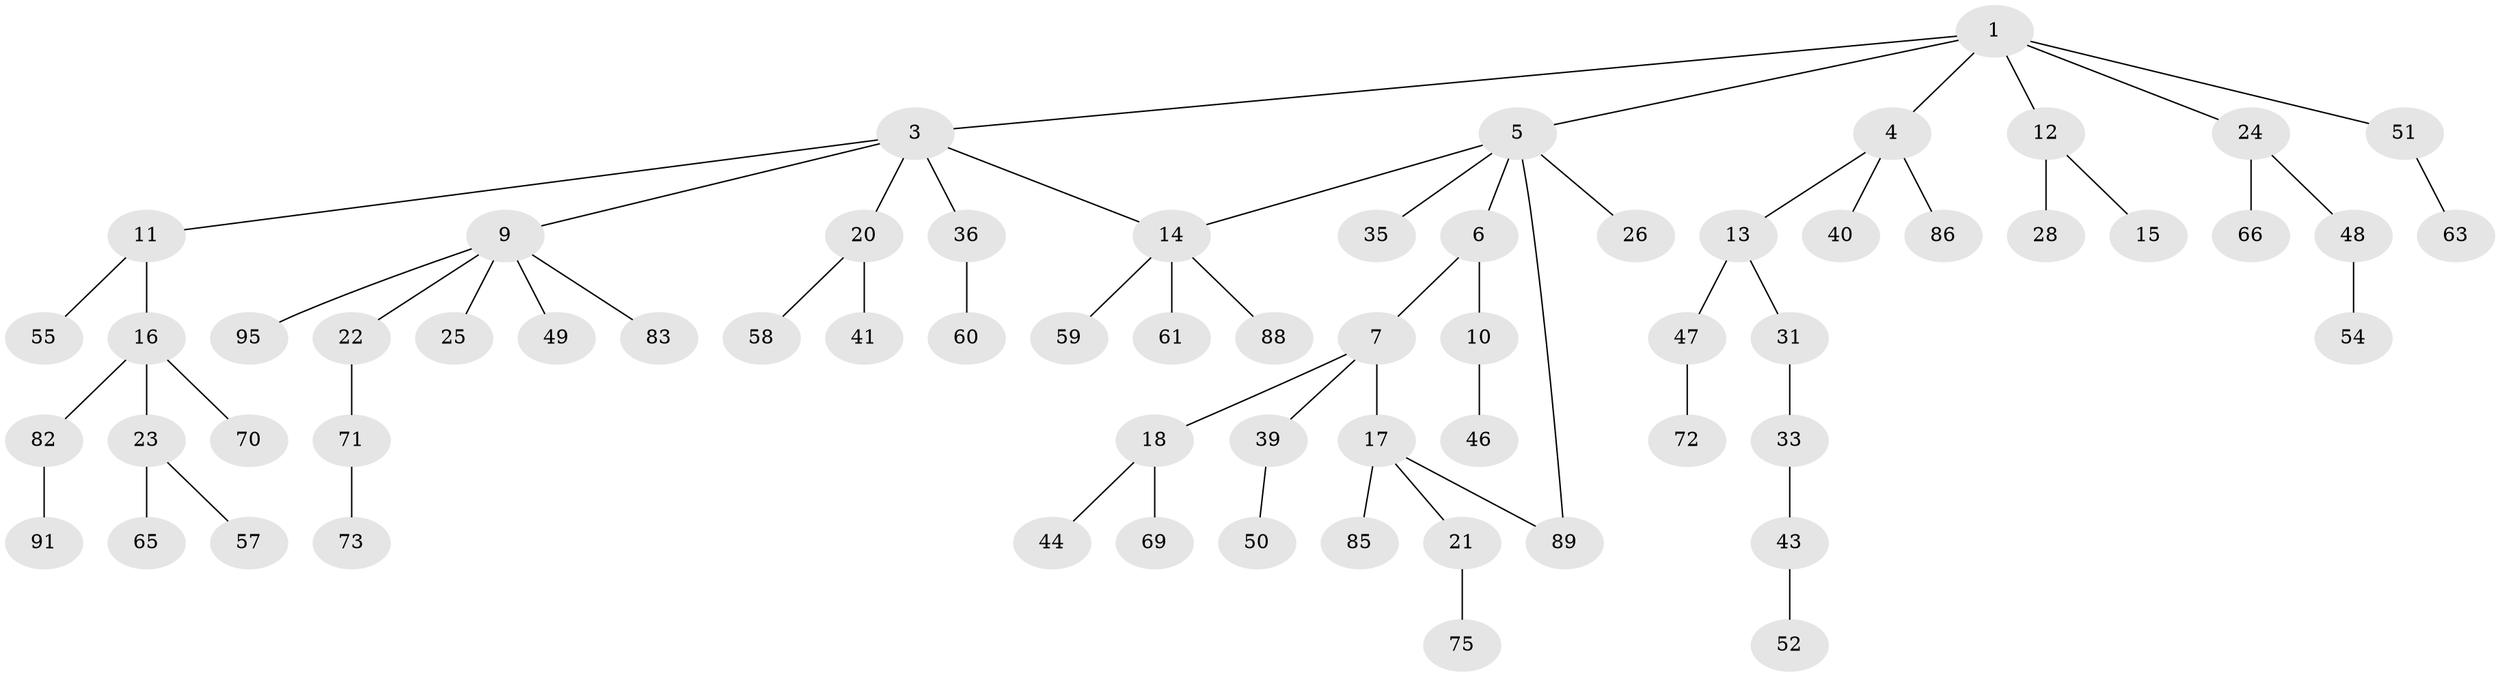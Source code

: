 // Generated by graph-tools (version 1.1) at 2025/23/03/03/25 07:23:33]
// undirected, 64 vertices, 65 edges
graph export_dot {
graph [start="1"]
  node [color=gray90,style=filled];
  1 [super="+2"];
  3 [super="+37"];
  4 [super="+32"];
  5 [super="+78"];
  6 [super="+68"];
  7 [super="+8"];
  9 [super="+19"];
  10;
  11 [super="+42"];
  12 [super="+80"];
  13 [super="+34"];
  14 [super="+38"];
  15;
  16 [super="+29"];
  17 [super="+67"];
  18;
  20 [super="+27"];
  21;
  22 [super="+81"];
  23 [super="+76"];
  24 [super="+30"];
  25;
  26;
  28;
  31 [super="+45"];
  33;
  35 [super="+62"];
  36 [super="+53"];
  39;
  40 [super="+77"];
  41;
  43 [super="+56"];
  44 [super="+74"];
  46 [super="+87"];
  47;
  48;
  49;
  50;
  51 [super="+64"];
  52;
  54 [super="+94"];
  55;
  57;
  58;
  59 [super="+79"];
  60;
  61;
  63;
  65;
  66;
  69;
  70;
  71 [super="+84"];
  72;
  73;
  75 [super="+90"];
  82 [super="+92"];
  83;
  85;
  86;
  88;
  89 [super="+93"];
  91;
  95;
  1 -- 5;
  1 -- 51;
  1 -- 3;
  1 -- 4;
  1 -- 24;
  1 -- 12;
  3 -- 9;
  3 -- 11;
  3 -- 14;
  3 -- 20;
  3 -- 36;
  4 -- 13;
  4 -- 40;
  4 -- 86;
  5 -- 6;
  5 -- 26;
  5 -- 35;
  5 -- 89;
  5 -- 14;
  6 -- 7;
  6 -- 10;
  7 -- 17;
  7 -- 18;
  7 -- 39;
  9 -- 83;
  9 -- 49;
  9 -- 22;
  9 -- 25;
  9 -- 95;
  10 -- 46;
  11 -- 16;
  11 -- 55;
  12 -- 15;
  12 -- 28;
  13 -- 31;
  13 -- 47;
  14 -- 61;
  14 -- 88;
  14 -- 59;
  16 -- 23;
  16 -- 82;
  16 -- 70;
  17 -- 21;
  17 -- 89;
  17 -- 85;
  18 -- 44;
  18 -- 69;
  20 -- 41;
  20 -- 58;
  21 -- 75;
  22 -- 71;
  23 -- 57;
  23 -- 65;
  24 -- 66;
  24 -- 48;
  31 -- 33;
  33 -- 43;
  36 -- 60;
  39 -- 50;
  43 -- 52;
  47 -- 72;
  48 -- 54;
  51 -- 63;
  71 -- 73;
  82 -- 91;
}
